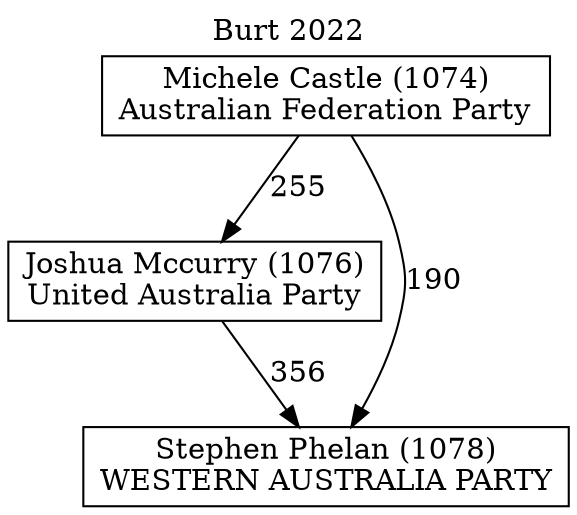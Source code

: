 // House preference flow
digraph "Stephen Phelan (1078)_Burt_2022" {
	graph [label="Burt 2022" labelloc=t mclimit=10]
	node [shape=box]
	"Michele Castle (1074)" [label="Michele Castle (1074)
Australian Federation Party"]
	"Joshua Mccurry (1076)" [label="Joshua Mccurry (1076)
United Australia Party"]
	"Stephen Phelan (1078)" [label="Stephen Phelan (1078)
WESTERN AUSTRALIA PARTY"]
	"Joshua Mccurry (1076)" -> "Stephen Phelan (1078)" [label=356]
	"Michele Castle (1074)" -> "Stephen Phelan (1078)" [label=190]
	"Michele Castle (1074)" -> "Joshua Mccurry (1076)" [label=255]
}
